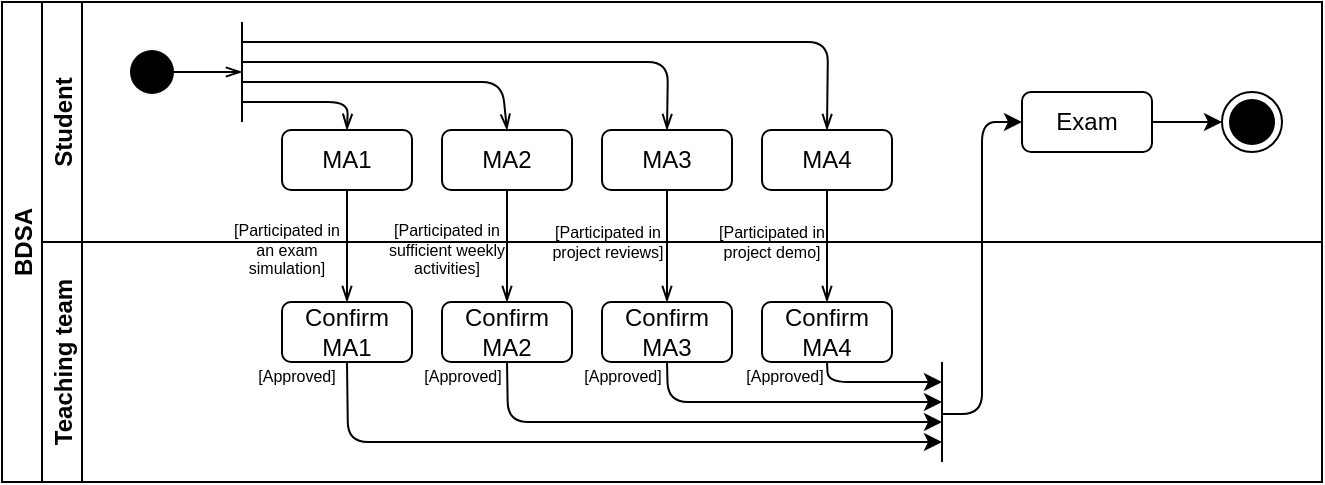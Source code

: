 <mxfile version="15.2.9" type="github">
  <diagram id="9ruZ7lIHfwIDMkIMnSRF" name="Page-1">
    <mxGraphModel dx="1577" dy="877" grid="1" gridSize="10" guides="1" tooltips="1" connect="1" arrows="1" fold="1" page="1" pageScale="1" pageWidth="850" pageHeight="1100" math="0" shadow="0">
      <root>
        <mxCell id="0" />
        <mxCell id="1" parent="0" />
        <mxCell id="1oKYoXXWQTvSqcj3fdGV-1" value="BDSA" style="swimlane;childLayout=stackLayout;resizeParent=1;resizeParentMax=0;horizontal=0;startSize=20;horizontalStack=0;" parent="1" vertex="1">
          <mxGeometry x="80" y="120" width="660" height="240" as="geometry" />
        </mxCell>
        <mxCell id="1oKYoXXWQTvSqcj3fdGV-25" value="" style="endArrow=openThin;html=1;endFill=0;exitX=0.5;exitY=1;exitDx=0;exitDy=0;entryX=0.5;entryY=0;entryDx=0;entryDy=0;" parent="1oKYoXXWQTvSqcj3fdGV-1" source="1oKYoXXWQTvSqcj3fdGV-7" target="1oKYoXXWQTvSqcj3fdGV-12" edge="1">
          <mxGeometry width="50" height="50" relative="1" as="geometry">
            <mxPoint x="173" y="104" as="sourcePoint" />
            <mxPoint x="173" y="154" as="targetPoint" />
          </mxGeometry>
        </mxCell>
        <mxCell id="dUb_gdJ29Vl77e2lRFBZ-6" value="" style="endArrow=openThin;html=1;endFill=0;exitX=0.5;exitY=1;exitDx=0;exitDy=0;entryX=0.5;entryY=0;entryDx=0;entryDy=0;" edge="1" parent="1oKYoXXWQTvSqcj3fdGV-1" source="dUb_gdJ29Vl77e2lRFBZ-5" target="dUb_gdJ29Vl77e2lRFBZ-7">
          <mxGeometry width="50" height="50" relative="1" as="geometry">
            <mxPoint x="3" y="-116" as="sourcePoint" />
            <mxPoint x="3" y="-66" as="targetPoint" />
          </mxGeometry>
        </mxCell>
        <mxCell id="dUb_gdJ29Vl77e2lRFBZ-9" value="" style="endArrow=openThin;html=1;endFill=0;exitX=0.5;exitY=1;exitDx=0;exitDy=0;entryX=0.5;entryY=0;entryDx=0;entryDy=0;" edge="1" parent="1oKYoXXWQTvSqcj3fdGV-1" source="dUb_gdJ29Vl77e2lRFBZ-8" target="dUb_gdJ29Vl77e2lRFBZ-10">
          <mxGeometry width="50" height="50" relative="1" as="geometry">
            <mxPoint x="13" y="-106" as="sourcePoint" />
            <mxPoint x="13" y="-56" as="targetPoint" />
          </mxGeometry>
        </mxCell>
        <mxCell id="dUb_gdJ29Vl77e2lRFBZ-12" value="" style="endArrow=openThin;html=1;endFill=0;exitX=0.5;exitY=1;exitDx=0;exitDy=0;entryX=0.5;entryY=0;entryDx=0;entryDy=0;" edge="1" parent="1oKYoXXWQTvSqcj3fdGV-1" source="dUb_gdJ29Vl77e2lRFBZ-11" target="dUb_gdJ29Vl77e2lRFBZ-13">
          <mxGeometry width="50" height="50" relative="1" as="geometry">
            <mxPoint x="23" y="-96" as="sourcePoint" />
            <mxPoint x="23" y="-46" as="targetPoint" />
          </mxGeometry>
        </mxCell>
        <mxCell id="1oKYoXXWQTvSqcj3fdGV-2" value="Student" style="swimlane;startSize=20;horizontal=0;" parent="1oKYoXXWQTvSqcj3fdGV-1" vertex="1">
          <mxGeometry x="20" width="640" height="120" as="geometry" />
        </mxCell>
        <mxCell id="1oKYoXXWQTvSqcj3fdGV-5" value="" style="ellipse;html=1;shape=endState;fillColor=#000000;strokeColor=#000000;" parent="1oKYoXXWQTvSqcj3fdGV-2" vertex="1">
          <mxGeometry x="590" y="45" width="30" height="30" as="geometry" />
        </mxCell>
        <mxCell id="1oKYoXXWQTvSqcj3fdGV-7" value="MA1" style="rounded=1;whiteSpace=wrap;html=1;" parent="1oKYoXXWQTvSqcj3fdGV-2" vertex="1">
          <mxGeometry x="120" y="64" width="65" height="30" as="geometry" />
        </mxCell>
        <mxCell id="1oKYoXXWQTvSqcj3fdGV-6" value="" style="ellipse;html=1;shape=endState;fillColor=#000000;strokeColor=none;" parent="1oKYoXXWQTvSqcj3fdGV-2" vertex="1">
          <mxGeometry x="40" y="20" width="30" height="30" as="geometry" />
        </mxCell>
        <mxCell id="dUb_gdJ29Vl77e2lRFBZ-2" value="" style="endArrow=none;html=1;" edge="1" parent="1oKYoXXWQTvSqcj3fdGV-2">
          <mxGeometry width="50" height="50" relative="1" as="geometry">
            <mxPoint x="100" y="60" as="sourcePoint" />
            <mxPoint x="100" y="10" as="targetPoint" />
          </mxGeometry>
        </mxCell>
        <mxCell id="dUb_gdJ29Vl77e2lRFBZ-5" value="&lt;div&gt;MA2&lt;/div&gt;" style="rounded=1;whiteSpace=wrap;html=1;" vertex="1" parent="1oKYoXXWQTvSqcj3fdGV-2">
          <mxGeometry x="200" y="64" width="65" height="30" as="geometry" />
        </mxCell>
        <mxCell id="dUb_gdJ29Vl77e2lRFBZ-8" value="MA3" style="rounded=1;whiteSpace=wrap;html=1;" vertex="1" parent="1oKYoXXWQTvSqcj3fdGV-2">
          <mxGeometry x="280" y="64" width="65" height="30" as="geometry" />
        </mxCell>
        <mxCell id="dUb_gdJ29Vl77e2lRFBZ-11" value="MA4" style="rounded=1;whiteSpace=wrap;html=1;" vertex="1" parent="1oKYoXXWQTvSqcj3fdGV-2">
          <mxGeometry x="360" y="64" width="65" height="30" as="geometry" />
        </mxCell>
        <mxCell id="dUb_gdJ29Vl77e2lRFBZ-23" value="Exam" style="rounded=1;whiteSpace=wrap;html=1;" vertex="1" parent="1oKYoXXWQTvSqcj3fdGV-2">
          <mxGeometry x="490" y="45" width="65" height="30" as="geometry" />
        </mxCell>
        <mxCell id="dUb_gdJ29Vl77e2lRFBZ-25" value="" style="endArrow=classic;html=1;entryX=0;entryY=0.5;entryDx=0;entryDy=0;exitX=1;exitY=0.5;exitDx=0;exitDy=0;" edge="1" parent="1oKYoXXWQTvSqcj3fdGV-2" source="dUb_gdJ29Vl77e2lRFBZ-23" target="1oKYoXXWQTvSqcj3fdGV-5">
          <mxGeometry width="50" height="50" relative="1" as="geometry">
            <mxPoint x="430" y="160" as="sourcePoint" />
            <mxPoint x="480" y="110" as="targetPoint" />
          </mxGeometry>
        </mxCell>
        <mxCell id="1oKYoXXWQTvSqcj3fdGV-3" value="Teaching team" style="swimlane;startSize=20;horizontal=0;" parent="1oKYoXXWQTvSqcj3fdGV-1" vertex="1">
          <mxGeometry x="20" y="120" width="640" height="120" as="geometry" />
        </mxCell>
        <mxCell id="1oKYoXXWQTvSqcj3fdGV-12" value="Confirm MA1" style="rounded=1;whiteSpace=wrap;html=1;" parent="1oKYoXXWQTvSqcj3fdGV-3" vertex="1">
          <mxGeometry x="120" y="30" width="65" height="30" as="geometry" />
        </mxCell>
        <mxCell id="dUb_gdJ29Vl77e2lRFBZ-7" value="Confirm MA2" style="rounded=1;whiteSpace=wrap;html=1;" vertex="1" parent="1oKYoXXWQTvSqcj3fdGV-3">
          <mxGeometry x="200" y="30" width="65" height="30" as="geometry" />
        </mxCell>
        <mxCell id="dUb_gdJ29Vl77e2lRFBZ-10" value="Confirm MA3" style="rounded=1;whiteSpace=wrap;html=1;" vertex="1" parent="1oKYoXXWQTvSqcj3fdGV-3">
          <mxGeometry x="280" y="30" width="65" height="30" as="geometry" />
        </mxCell>
        <mxCell id="dUb_gdJ29Vl77e2lRFBZ-13" value="Confirm MA4" style="rounded=1;whiteSpace=wrap;html=1;" vertex="1" parent="1oKYoXXWQTvSqcj3fdGV-3">
          <mxGeometry x="360" y="30" width="65" height="30" as="geometry" />
        </mxCell>
        <mxCell id="dUb_gdJ29Vl77e2lRFBZ-18" value="" style="endArrow=none;html=1;" edge="1" parent="1oKYoXXWQTvSqcj3fdGV-3">
          <mxGeometry width="50" height="50" relative="1" as="geometry">
            <mxPoint x="450" y="110" as="sourcePoint" />
            <mxPoint x="450" y="60" as="targetPoint" />
          </mxGeometry>
        </mxCell>
        <mxCell id="1oKYoXXWQTvSqcj3fdGV-43" value="&lt;div&gt;[Participated in &lt;br&gt;&lt;/div&gt;&lt;div&gt;sufficient weekly&lt;/div&gt;&lt;div&gt;activities]&lt;/div&gt;" style="text;html=1;strokeColor=none;fillColor=none;align=center;verticalAlign=middle;whiteSpace=wrap;rounded=0;fontSize=8;" parent="1oKYoXXWQTvSqcj3fdGV-3" vertex="1">
          <mxGeometry x="150" y="-6" width="105" height="20" as="geometry" />
        </mxCell>
        <mxCell id="1oKYoXXWQTvSqcj3fdGV-38" value="[Participated in an exam simulation]" style="text;html=1;strokeColor=none;fillColor=none;align=center;verticalAlign=middle;whiteSpace=wrap;rounded=0;fontSize=8;" parent="1oKYoXXWQTvSqcj3fdGV-3" vertex="1">
          <mxGeometry x="95" y="-1" width="55" height="10" as="geometry" />
        </mxCell>
        <mxCell id="1oKYoXXWQTvSqcj3fdGV-44" value="[Participated in project reviews]" style="text;html=1;strokeColor=none;fillColor=none;align=center;verticalAlign=middle;whiteSpace=wrap;rounded=0;fontSize=8;" parent="1oKYoXXWQTvSqcj3fdGV-3" vertex="1">
          <mxGeometry x="248" y="-10" width="70" height="20" as="geometry" />
        </mxCell>
        <mxCell id="1oKYoXXWQTvSqcj3fdGV-46" value="[Participated in project demo]" style="text;html=1;strokeColor=none;fillColor=none;align=center;verticalAlign=middle;whiteSpace=wrap;rounded=0;fontSize=8;" parent="1oKYoXXWQTvSqcj3fdGV-3" vertex="1">
          <mxGeometry x="325" y="-10" width="80" height="20" as="geometry" />
        </mxCell>
        <mxCell id="dUb_gdJ29Vl77e2lRFBZ-27" value="[Approved]" style="text;html=1;strokeColor=none;fillColor=none;align=center;verticalAlign=middle;whiteSpace=wrap;rounded=0;fontSize=8;" vertex="1" parent="1oKYoXXWQTvSqcj3fdGV-3">
          <mxGeometry x="100" y="62" width="55" height="10" as="geometry" />
        </mxCell>
        <mxCell id="dUb_gdJ29Vl77e2lRFBZ-28" value="[Approved]" style="text;html=1;strokeColor=none;fillColor=none;align=center;verticalAlign=middle;whiteSpace=wrap;rounded=0;fontSize=8;" vertex="1" parent="1oKYoXXWQTvSqcj3fdGV-3">
          <mxGeometry x="183" y="62" width="55" height="10" as="geometry" />
        </mxCell>
        <mxCell id="dUb_gdJ29Vl77e2lRFBZ-29" value="[Approved]" style="text;html=1;strokeColor=none;fillColor=none;align=center;verticalAlign=middle;whiteSpace=wrap;rounded=0;fontSize=8;" vertex="1" parent="1oKYoXXWQTvSqcj3fdGV-3">
          <mxGeometry x="263" y="62" width="55" height="10" as="geometry" />
        </mxCell>
        <mxCell id="dUb_gdJ29Vl77e2lRFBZ-30" value="[Approved]" style="text;html=1;strokeColor=none;fillColor=none;align=center;verticalAlign=middle;whiteSpace=wrap;rounded=0;fontSize=8;" vertex="1" parent="1oKYoXXWQTvSqcj3fdGV-3">
          <mxGeometry x="344" y="62" width="55" height="10" as="geometry" />
        </mxCell>
        <mxCell id="dUb_gdJ29Vl77e2lRFBZ-4" value="" style="endArrow=openThin;html=1;endFill=0;" edge="1" parent="1">
          <mxGeometry width="50" height="50" relative="1" as="geometry">
            <mxPoint x="160" y="155" as="sourcePoint" />
            <mxPoint x="200" y="155" as="targetPoint" />
          </mxGeometry>
        </mxCell>
        <mxCell id="dUb_gdJ29Vl77e2lRFBZ-14" value="" style="endArrow=openThin;html=1;endFill=0;entryX=0.5;entryY=0;entryDx=0;entryDy=0;" edge="1" parent="1" target="1oKYoXXWQTvSqcj3fdGV-7">
          <mxGeometry width="50" height="50" relative="1" as="geometry">
            <mxPoint x="200" y="170" as="sourcePoint" />
            <mxPoint x="210" y="170" as="targetPoint" />
            <Array as="points">
              <mxPoint x="253" y="170" />
            </Array>
          </mxGeometry>
        </mxCell>
        <mxCell id="dUb_gdJ29Vl77e2lRFBZ-15" value="" style="endArrow=openThin;html=1;endFill=0;entryX=0.5;entryY=0;entryDx=0;entryDy=0;" edge="1" parent="1" target="dUb_gdJ29Vl77e2lRFBZ-5">
          <mxGeometry width="50" height="50" relative="1" as="geometry">
            <mxPoint x="200" y="160" as="sourcePoint" />
            <mxPoint x="262.5" y="194" as="targetPoint" />
            <Array as="points">
              <mxPoint x="330" y="160" />
            </Array>
          </mxGeometry>
        </mxCell>
        <mxCell id="dUb_gdJ29Vl77e2lRFBZ-16" value="" style="endArrow=openThin;html=1;endFill=0;entryX=0.5;entryY=0;entryDx=0;entryDy=0;" edge="1" parent="1" target="dUb_gdJ29Vl77e2lRFBZ-8">
          <mxGeometry width="50" height="50" relative="1" as="geometry">
            <mxPoint x="200" y="150" as="sourcePoint" />
            <mxPoint x="272.5" y="204" as="targetPoint" />
            <Array as="points">
              <mxPoint x="413" y="150" />
            </Array>
          </mxGeometry>
        </mxCell>
        <mxCell id="dUb_gdJ29Vl77e2lRFBZ-17" value="" style="endArrow=openThin;html=1;endFill=0;entryX=0.5;entryY=0;entryDx=0;entryDy=0;" edge="1" parent="1" target="dUb_gdJ29Vl77e2lRFBZ-11">
          <mxGeometry width="50" height="50" relative="1" as="geometry">
            <mxPoint x="200" y="140" as="sourcePoint" />
            <mxPoint x="262.5" y="194" as="targetPoint" />
            <Array as="points">
              <mxPoint x="493" y="140" />
            </Array>
          </mxGeometry>
        </mxCell>
        <mxCell id="dUb_gdJ29Vl77e2lRFBZ-19" value="" style="endArrow=classic;html=1;exitX=0.5;exitY=1;exitDx=0;exitDy=0;" edge="1" parent="1" source="dUb_gdJ29Vl77e2lRFBZ-13">
          <mxGeometry width="50" height="50" relative="1" as="geometry">
            <mxPoint x="380" y="310" as="sourcePoint" />
            <mxPoint x="550" y="310" as="targetPoint" />
            <Array as="points">
              <mxPoint x="493" y="310" />
            </Array>
          </mxGeometry>
        </mxCell>
        <mxCell id="dUb_gdJ29Vl77e2lRFBZ-20" value="" style="endArrow=classic;html=1;exitX=0.5;exitY=1;exitDx=0;exitDy=0;" edge="1" parent="1" source="dUb_gdJ29Vl77e2lRFBZ-10">
          <mxGeometry width="50" height="50" relative="1" as="geometry">
            <mxPoint x="380" y="310" as="sourcePoint" />
            <mxPoint x="550" y="320" as="targetPoint" />
            <Array as="points">
              <mxPoint x="413" y="320" />
            </Array>
          </mxGeometry>
        </mxCell>
        <mxCell id="dUb_gdJ29Vl77e2lRFBZ-21" value="" style="endArrow=classic;html=1;exitX=0.5;exitY=1;exitDx=0;exitDy=0;" edge="1" parent="1" source="dUb_gdJ29Vl77e2lRFBZ-7">
          <mxGeometry width="50" height="50" relative="1" as="geometry">
            <mxPoint x="380" y="310" as="sourcePoint" />
            <mxPoint x="550" y="330" as="targetPoint" />
            <Array as="points">
              <mxPoint x="333" y="330" />
            </Array>
          </mxGeometry>
        </mxCell>
        <mxCell id="dUb_gdJ29Vl77e2lRFBZ-22" value="" style="endArrow=classic;html=1;exitX=0.5;exitY=1;exitDx=0;exitDy=0;" edge="1" parent="1" source="1oKYoXXWQTvSqcj3fdGV-12">
          <mxGeometry width="50" height="50" relative="1" as="geometry">
            <mxPoint x="380" y="310" as="sourcePoint" />
            <mxPoint x="550" y="340" as="targetPoint" />
            <Array as="points">
              <mxPoint x="253" y="340" />
            </Array>
          </mxGeometry>
        </mxCell>
        <mxCell id="dUb_gdJ29Vl77e2lRFBZ-24" value="" style="endArrow=classic;html=1;entryX=0;entryY=0.5;entryDx=0;entryDy=0;" edge="1" parent="1" target="dUb_gdJ29Vl77e2lRFBZ-23">
          <mxGeometry width="50" height="50" relative="1" as="geometry">
            <mxPoint x="550" y="326" as="sourcePoint" />
            <mxPoint x="590" y="176" as="targetPoint" />
            <Array as="points">
              <mxPoint x="570" y="326" />
              <mxPoint x="570" y="180" />
            </Array>
          </mxGeometry>
        </mxCell>
      </root>
    </mxGraphModel>
  </diagram>
</mxfile>
